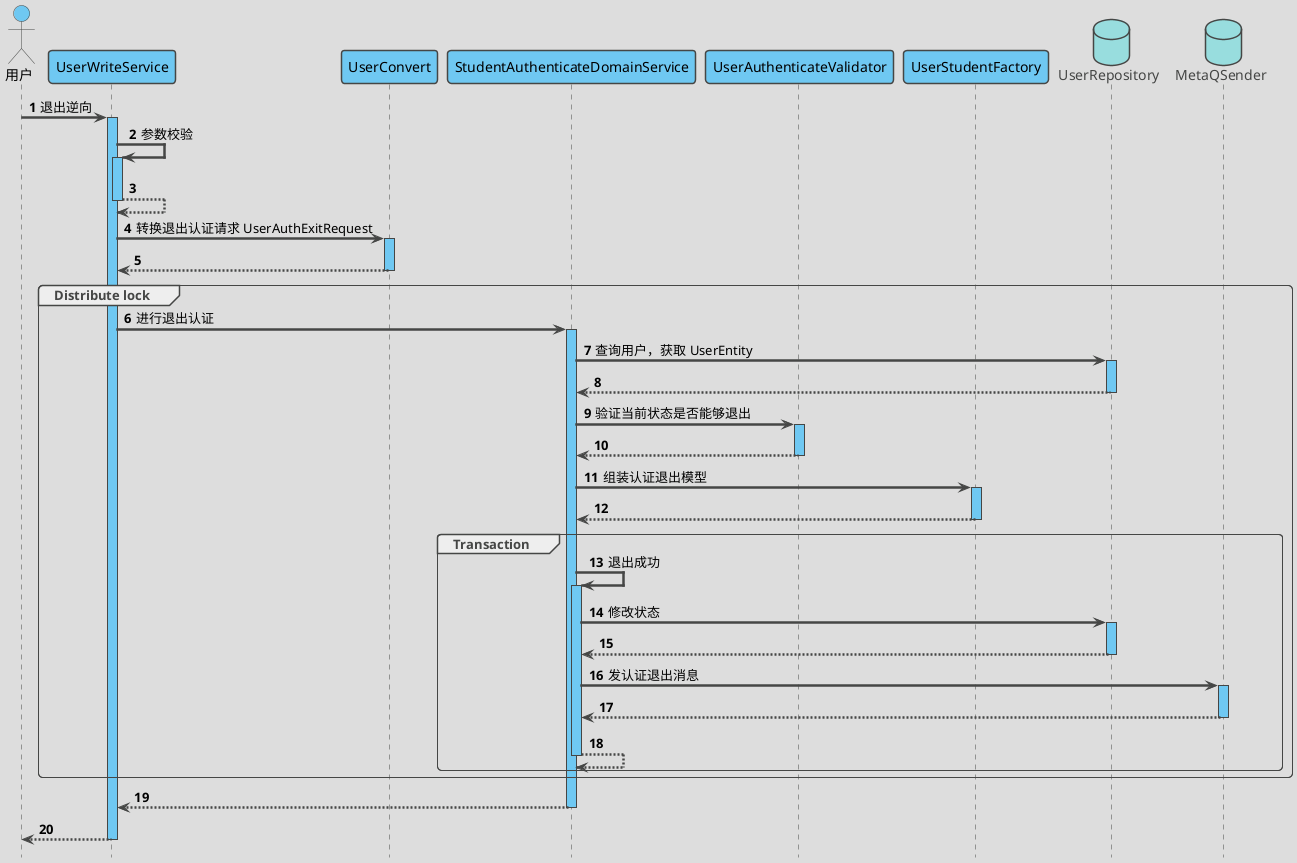 @startuml
'https://plantuml.com/sequence-diagram

'隐藏脚注
hide footbox
autoActivate on

'使用 toy 主题
!theme toy

'编号
autonumber 1

'隐藏孤立的参与者
hide unlinked

'文字对齐，向左对齐
skinparam sequenceMessageAlign left

'箭头粗度
skinparam sequenceArrowThickness 2.5

' 皮肤
skinparam sequence {
    LifeLineBackgroundColor #6FC8F2
    ParticipantBackgroundColor #6FC8F2
    ParticipantFontColor black
    ActorBackgroundColor #6FC8F2
    ActorFontColor black
}

actor 用户 as user
participant UserWriteService as UserWriteService
participant UserConvert as UserConvert
participant StudentAuthenticateDomainService as StudentAuthenticateDomainService
participant UserAuthenticateValidator as UserAuthenticateValidator
participant UserStudentFactory as UserStudentFactory
participant Algorithm as Algorithm
database UserRepository as UserRepository
database MetaQSender as MetaQSender

user -> UserWriteService : 退出逆向


UserWriteService -> UserWriteService : 参数校验
return

UserWriteService -> UserConvert : 转换退出认证请求 UserAuthExitRequest
return

group Distribute lock
    UserWriteService -> StudentAuthenticateDomainService : 进行退出认证

    StudentAuthenticateDomainService -> UserRepository : 查询用户，获取 UserEntity
    return

    StudentAuthenticateDomainService -> UserAuthenticateValidator : 验证当前状态是否能够退出
    return

    StudentAuthenticateDomainService -> UserStudentFactory : 组装认证退出模型
    return

    group Transaction
        StudentAuthenticateDomainService -> StudentAuthenticateDomainService : 退出成功
        StudentAuthenticateDomainService -> UserRepository : 修改状态
        return
        StudentAuthenticateDomainService -> MetaQSender : 发认证退出消息
        return
        return
    end group
end group

return
return


@enduml